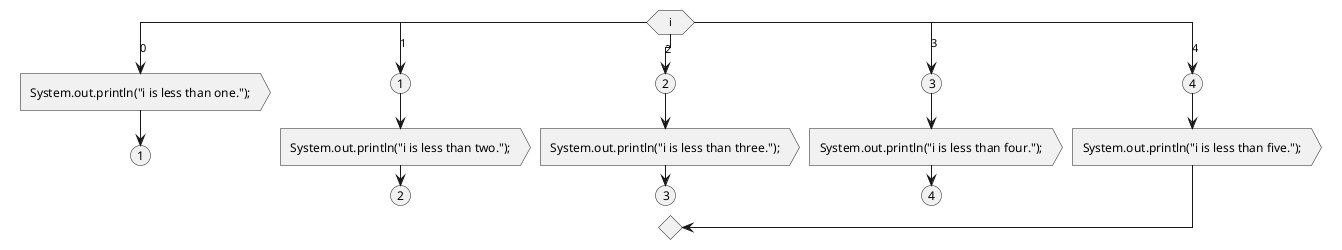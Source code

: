 @startuml
switch(i) 
    case(0)
        :System.out.println("i is less than one.");; <<output>>
        (1)
        detach
    case(1)
        (1)
        :System.out.println("i is less than two.");; <<output>>
        (2)
        detach
    case(2)
        (2)
        :System.out.println("i is less than three.");; <<output>>
        (3)
        detach
    case(3)
        (3)
        :System.out.println("i is less than four.");; <<output>>
        (4)
        detach
    case(4)
        (4)
        :System.out.println("i is less than five.");; <<output>>
endswitch
@enduml